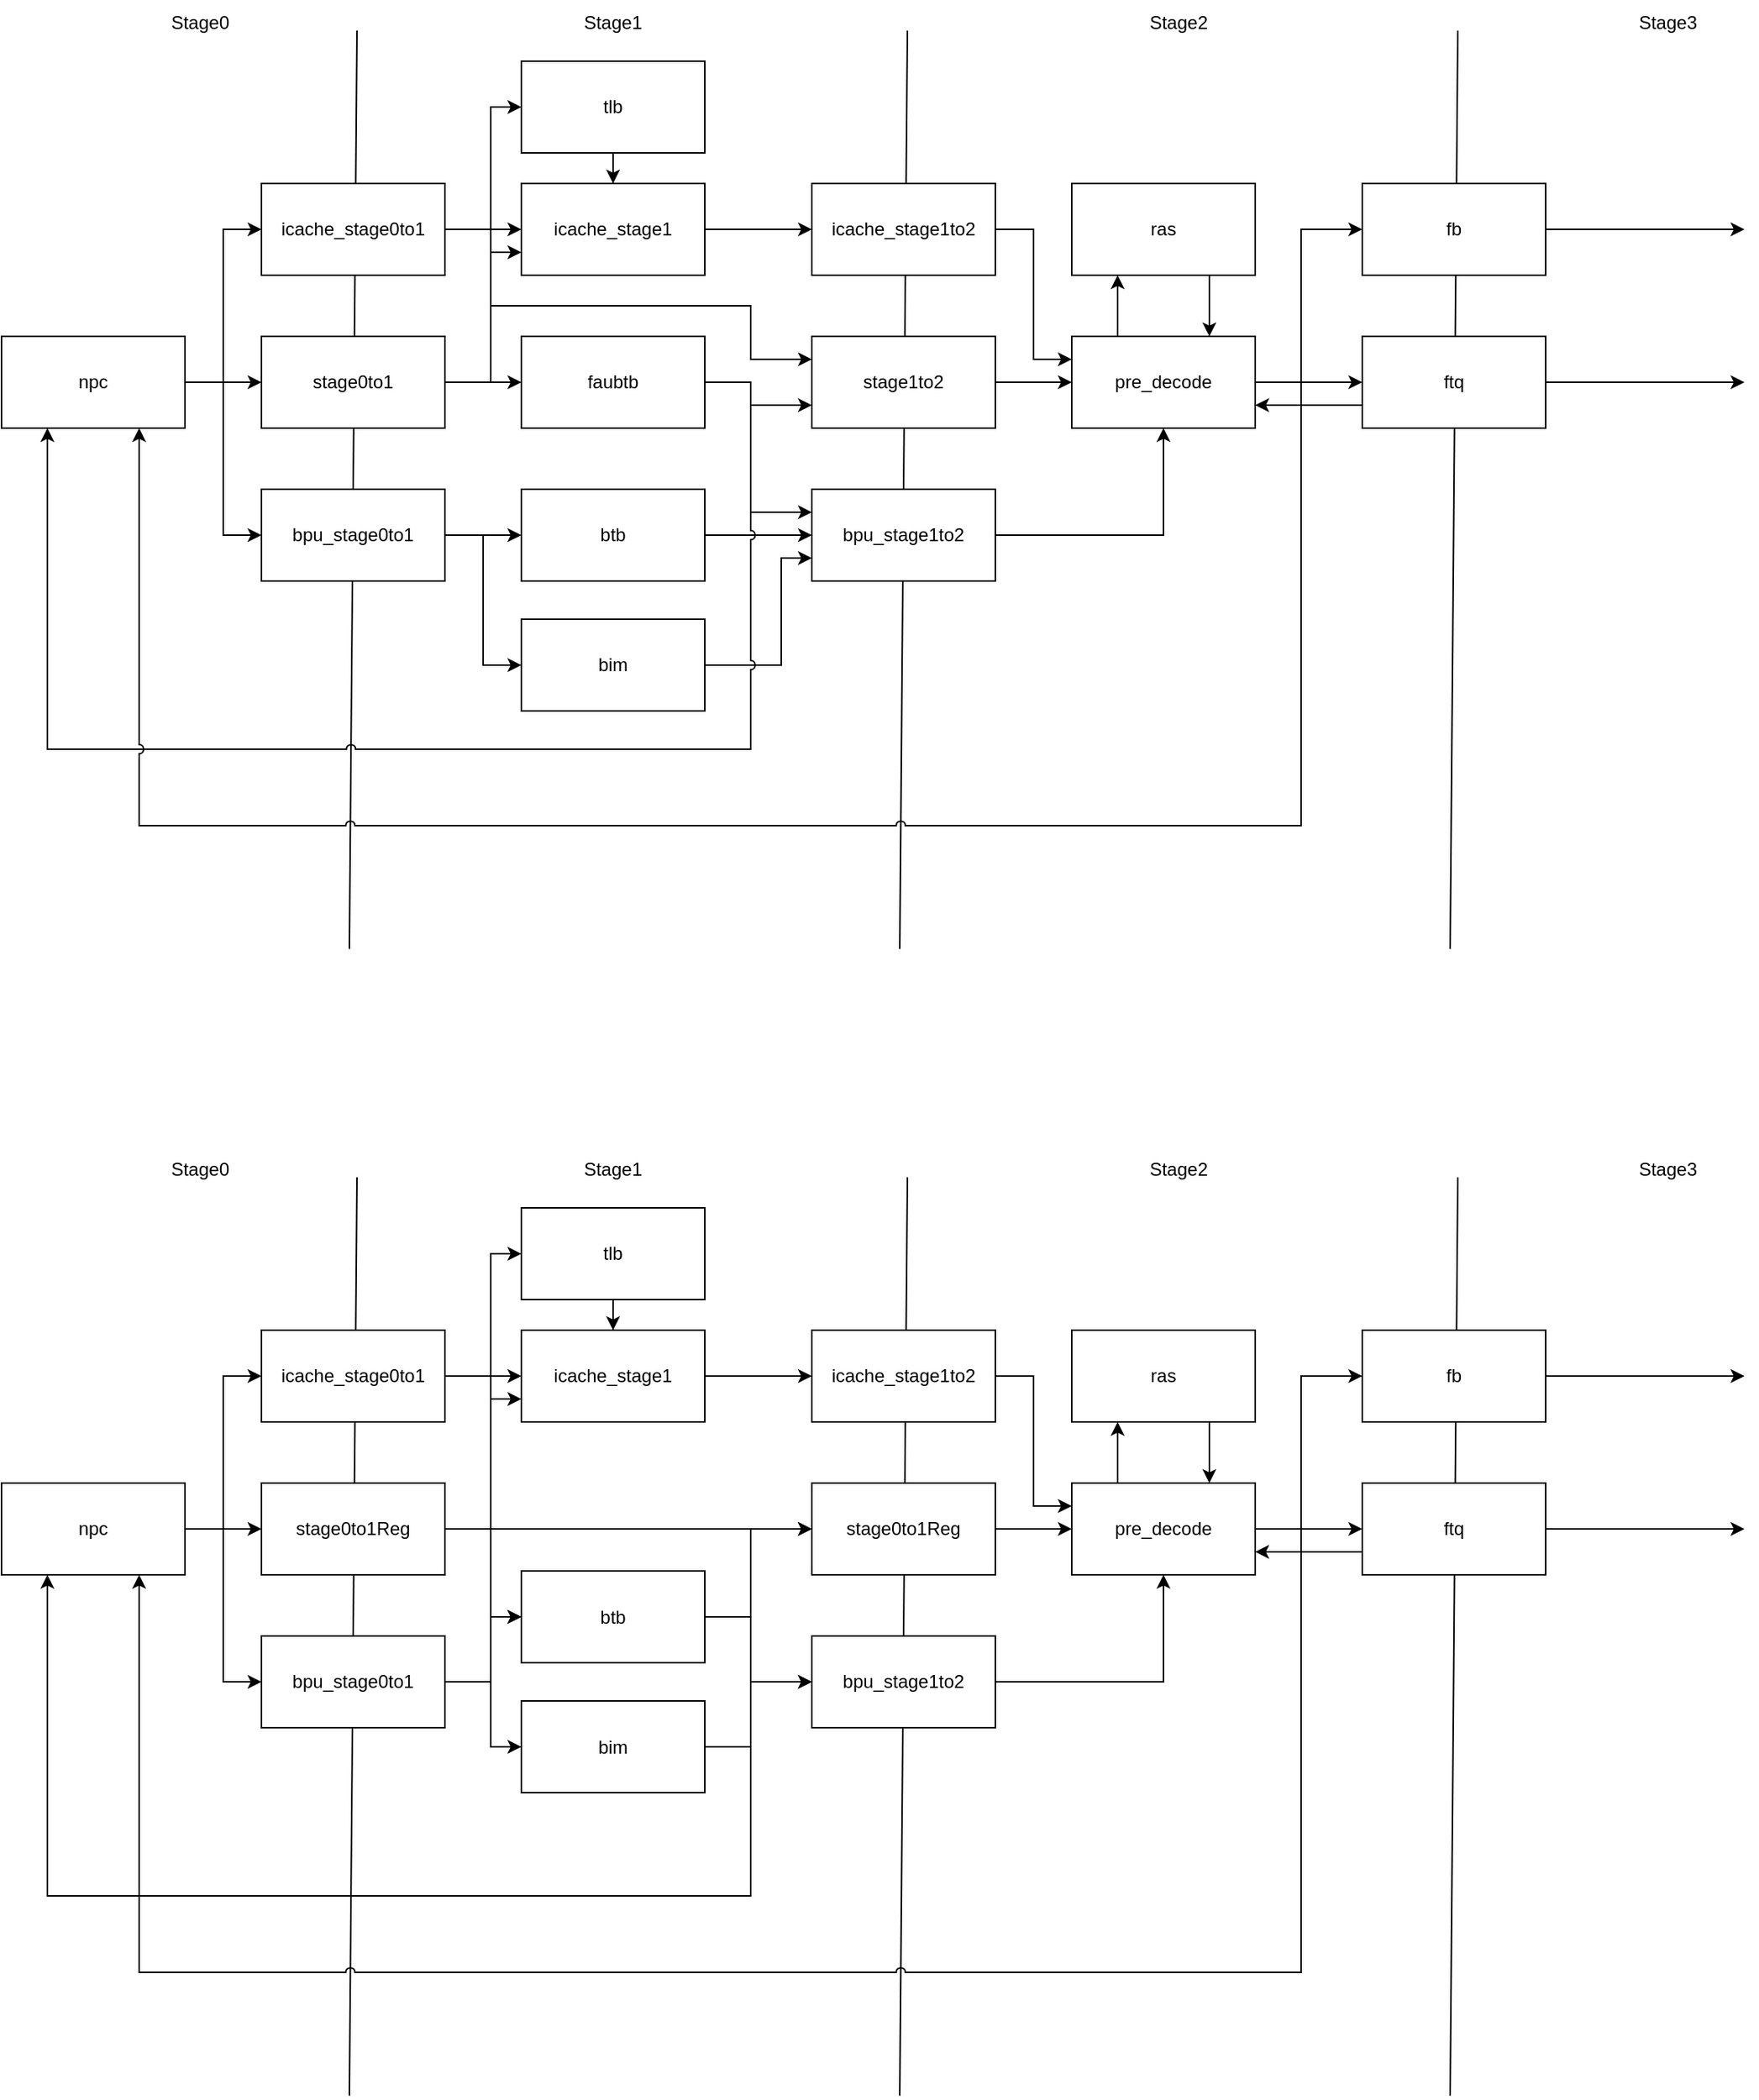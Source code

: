 <mxfile version="27.0.9">
  <diagram name="第 1 页" id="XYDuTyh_IWoRPxczduGU">
    <mxGraphModel dx="1426" dy="848" grid="1" gridSize="10" guides="1" tooltips="1" connect="1" arrows="1" fold="1" page="1" pageScale="1" pageWidth="827" pageHeight="1169" math="0" shadow="0">
      <root>
        <mxCell id="0" />
        <mxCell id="1" parent="0" />
        <mxCell id="4064yST8u8mooSaQxoCG-40" value="" style="endArrow=none;html=1;rounded=0;" parent="1" edge="1">
          <mxGeometry width="50" height="50" relative="1" as="geometry">
            <mxPoint x="807.5" y="800.69" as="sourcePoint" />
            <mxPoint x="812.5" y="200" as="targetPoint" />
          </mxGeometry>
        </mxCell>
        <mxCell id="4064yST8u8mooSaQxoCG-64" value="" style="endArrow=none;html=1;rounded=0;" parent="1" edge="1">
          <mxGeometry width="50" height="50" relative="1" as="geometry">
            <mxPoint x="1167.5" y="800.69" as="sourcePoint" />
            <mxPoint x="1172.5" y="200" as="targetPoint" />
          </mxGeometry>
        </mxCell>
        <mxCell id="4064yST8u8mooSaQxoCG-39" value="" style="endArrow=none;html=1;rounded=0;" parent="1" edge="1">
          <mxGeometry width="50" height="50" relative="1" as="geometry">
            <mxPoint x="447.5" y="800.69" as="sourcePoint" />
            <mxPoint x="452.5" y="200" as="targetPoint" />
          </mxGeometry>
        </mxCell>
        <mxCell id="4064yST8u8mooSaQxoCG-5" style="edgeStyle=orthogonalEdgeStyle;rounded=0;orthogonalLoop=1;jettySize=auto;html=1;entryX=0;entryY=0.5;entryDx=0;entryDy=0;" parent="1" source="4064yST8u8mooSaQxoCG-1" target="4064yST8u8mooSaQxoCG-3" edge="1">
          <mxGeometry relative="1" as="geometry" />
        </mxCell>
        <mxCell id="4064yST8u8mooSaQxoCG-6" style="edgeStyle=orthogonalEdgeStyle;rounded=0;orthogonalLoop=1;jettySize=auto;html=1;entryX=0;entryY=0.5;entryDx=0;entryDy=0;" parent="1" source="4064yST8u8mooSaQxoCG-1" target="4064yST8u8mooSaQxoCG-2" edge="1">
          <mxGeometry relative="1" as="geometry" />
        </mxCell>
        <mxCell id="4064yST8u8mooSaQxoCG-7" style="edgeStyle=orthogonalEdgeStyle;rounded=0;orthogonalLoop=1;jettySize=auto;html=1;entryX=0;entryY=0.5;entryDx=0;entryDy=0;" parent="1" source="4064yST8u8mooSaQxoCG-1" target="4064yST8u8mooSaQxoCG-4" edge="1">
          <mxGeometry relative="1" as="geometry" />
        </mxCell>
        <mxCell id="4064yST8u8mooSaQxoCG-1" value="npc" style="rounded=0;whiteSpace=wrap;html=1;" parent="1" vertex="1">
          <mxGeometry x="220" y="400" width="120" height="60" as="geometry" />
        </mxCell>
        <mxCell id="4064yST8u8mooSaQxoCG-43" style="edgeStyle=orthogonalEdgeStyle;rounded=0;orthogonalLoop=1;jettySize=auto;html=1;entryX=0;entryY=0.5;entryDx=0;entryDy=0;" parent="1" source="4064yST8u8mooSaQxoCG-2" target="4064yST8u8mooSaQxoCG-9" edge="1">
          <mxGeometry relative="1" as="geometry" />
        </mxCell>
        <mxCell id="4064yST8u8mooSaQxoCG-2" value="icache_stage0to1" style="rounded=0;whiteSpace=wrap;html=1;" parent="1" vertex="1">
          <mxGeometry x="390" y="300" width="120" height="60" as="geometry" />
        </mxCell>
        <mxCell id="4064yST8u8mooSaQxoCG-12" style="edgeStyle=orthogonalEdgeStyle;rounded=0;orthogonalLoop=1;jettySize=auto;html=1;entryX=0;entryY=0.5;entryDx=0;entryDy=0;" parent="1" source="4064yST8u8mooSaQxoCG-3" target="4064yST8u8mooSaQxoCG-8" edge="1">
          <mxGeometry relative="1" as="geometry" />
        </mxCell>
        <mxCell id="4064yST8u8mooSaQxoCG-34" style="edgeStyle=orthogonalEdgeStyle;rounded=0;orthogonalLoop=1;jettySize=auto;html=1;entryX=0;entryY=0.25;entryDx=0;entryDy=0;" parent="1" source="4064yST8u8mooSaQxoCG-3" target="4064yST8u8mooSaQxoCG-23" edge="1">
          <mxGeometry relative="1" as="geometry">
            <Array as="points">
              <mxPoint x="540" y="430" />
              <mxPoint x="540" y="380" />
              <mxPoint x="710" y="380" />
              <mxPoint x="710" y="415" />
            </Array>
          </mxGeometry>
        </mxCell>
        <mxCell id="4064yST8u8mooSaQxoCG-42" style="edgeStyle=orthogonalEdgeStyle;rounded=0;orthogonalLoop=1;jettySize=auto;html=1;entryX=0;entryY=0.75;entryDx=0;entryDy=0;" parent="1" source="4064yST8u8mooSaQxoCG-3" target="4064yST8u8mooSaQxoCG-9" edge="1">
          <mxGeometry relative="1" as="geometry">
            <Array as="points">
              <mxPoint x="540" y="430" />
              <mxPoint x="540" y="345" />
            </Array>
          </mxGeometry>
        </mxCell>
        <mxCell id="4064yST8u8mooSaQxoCG-74" style="edgeStyle=orthogonalEdgeStyle;rounded=0;orthogonalLoop=1;jettySize=auto;html=1;entryX=0;entryY=0.5;entryDx=0;entryDy=0;" parent="1" source="4064yST8u8mooSaQxoCG-3" target="4064yST8u8mooSaQxoCG-72" edge="1">
          <mxGeometry relative="1" as="geometry">
            <Array as="points">
              <mxPoint x="540" y="430" />
              <mxPoint x="540" y="250" />
            </Array>
          </mxGeometry>
        </mxCell>
        <mxCell id="4064yST8u8mooSaQxoCG-3" value="stage0to1" style="rounded=0;whiteSpace=wrap;html=1;" parent="1" vertex="1">
          <mxGeometry x="390" y="400" width="120" height="60" as="geometry" />
        </mxCell>
        <mxCell id="4064yST8u8mooSaQxoCG-15" style="edgeStyle=orthogonalEdgeStyle;rounded=0;orthogonalLoop=1;jettySize=auto;html=1;entryX=0;entryY=0.5;entryDx=0;entryDy=0;" parent="1" source="4064yST8u8mooSaQxoCG-4" target="4064yST8u8mooSaQxoCG-10" edge="1">
          <mxGeometry relative="1" as="geometry" />
        </mxCell>
        <mxCell id="4064yST8u8mooSaQxoCG-16" style="edgeStyle=orthogonalEdgeStyle;rounded=0;orthogonalLoop=1;jettySize=auto;html=1;entryX=0;entryY=0.5;entryDx=0;entryDy=0;" parent="1" source="4064yST8u8mooSaQxoCG-4" target="4064yST8u8mooSaQxoCG-11" edge="1">
          <mxGeometry relative="1" as="geometry" />
        </mxCell>
        <mxCell id="4064yST8u8mooSaQxoCG-4" value="bpu_stage0to1" style="rounded=0;whiteSpace=wrap;html=1;" parent="1" vertex="1">
          <mxGeometry x="390" y="500" width="120" height="60" as="geometry" />
        </mxCell>
        <mxCell id="4064yST8u8mooSaQxoCG-30" style="edgeStyle=orthogonalEdgeStyle;rounded=0;orthogonalLoop=1;jettySize=auto;html=1;exitX=1;exitY=0.5;exitDx=0;exitDy=0;entryX=0;entryY=0.25;entryDx=0;entryDy=0;" parent="1" source="4064yST8u8mooSaQxoCG-8" target="4064yST8u8mooSaQxoCG-17" edge="1">
          <mxGeometry relative="1" as="geometry">
            <Array as="points">
              <mxPoint x="710" y="430" />
              <mxPoint x="710" y="515" />
            </Array>
          </mxGeometry>
        </mxCell>
        <mxCell id="4064yST8u8mooSaQxoCG-33" style="edgeStyle=orthogonalEdgeStyle;rounded=0;orthogonalLoop=1;jettySize=auto;html=1;entryX=0;entryY=0.75;entryDx=0;entryDy=0;" parent="1" source="4064yST8u8mooSaQxoCG-8" target="4064yST8u8mooSaQxoCG-23" edge="1">
          <mxGeometry relative="1" as="geometry">
            <Array as="points">
              <mxPoint x="710" y="430" />
              <mxPoint x="710" y="445" />
            </Array>
          </mxGeometry>
        </mxCell>
        <mxCell id="4064yST8u8mooSaQxoCG-8" value="faubtb" style="rounded=0;whiteSpace=wrap;html=1;" parent="1" vertex="1">
          <mxGeometry x="560" y="400" width="120" height="60" as="geometry" />
        </mxCell>
        <mxCell id="4064yST8u8mooSaQxoCG-19" style="edgeStyle=orthogonalEdgeStyle;rounded=0;orthogonalLoop=1;jettySize=auto;html=1;entryX=0;entryY=0.5;entryDx=0;entryDy=0;" parent="1" source="4064yST8u8mooSaQxoCG-9" target="4064yST8u8mooSaQxoCG-18" edge="1">
          <mxGeometry relative="1" as="geometry" />
        </mxCell>
        <mxCell id="4064yST8u8mooSaQxoCG-9" value="icache_stage1" style="rounded=0;whiteSpace=wrap;html=1;" parent="1" vertex="1">
          <mxGeometry x="560" y="300" width="120" height="60" as="geometry" />
        </mxCell>
        <mxCell id="4064yST8u8mooSaQxoCG-31" style="edgeStyle=orthogonalEdgeStyle;rounded=0;orthogonalLoop=1;jettySize=auto;html=1;entryX=0;entryY=0.5;entryDx=0;entryDy=0;" parent="1" source="4064yST8u8mooSaQxoCG-10" target="4064yST8u8mooSaQxoCG-17" edge="1">
          <mxGeometry relative="1" as="geometry" />
        </mxCell>
        <mxCell id="4064yST8u8mooSaQxoCG-10" value="btb" style="rounded=0;whiteSpace=wrap;html=1;" parent="1" vertex="1">
          <mxGeometry x="560" y="500" width="120" height="60" as="geometry" />
        </mxCell>
        <mxCell id="4064yST8u8mooSaQxoCG-29" style="edgeStyle=orthogonalEdgeStyle;rounded=0;orthogonalLoop=1;jettySize=auto;html=1;entryX=0;entryY=0.75;entryDx=0;entryDy=0;" parent="1" source="4064yST8u8mooSaQxoCG-11" target="4064yST8u8mooSaQxoCG-17" edge="1">
          <mxGeometry relative="1" as="geometry">
            <Array as="points">
              <mxPoint x="730" y="615" />
              <mxPoint x="730" y="545" />
            </Array>
          </mxGeometry>
        </mxCell>
        <mxCell id="4064yST8u8mooSaQxoCG-11" value="bim" style="rounded=0;whiteSpace=wrap;html=1;" parent="1" vertex="1">
          <mxGeometry x="560" y="585" width="120" height="60" as="geometry" />
        </mxCell>
        <mxCell id="4064yST8u8mooSaQxoCG-50" style="edgeStyle=orthogonalEdgeStyle;rounded=0;orthogonalLoop=1;jettySize=auto;html=1;entryX=0.5;entryY=1;entryDx=0;entryDy=0;" parent="1" source="4064yST8u8mooSaQxoCG-17" target="4064yST8u8mooSaQxoCG-45" edge="1">
          <mxGeometry relative="1" as="geometry" />
        </mxCell>
        <mxCell id="4064yST8u8mooSaQxoCG-17" value="bpu_stage1to2" style="rounded=0;whiteSpace=wrap;html=1;" parent="1" vertex="1">
          <mxGeometry x="750" y="500" width="120" height="60" as="geometry" />
        </mxCell>
        <mxCell id="4064yST8u8mooSaQxoCG-49" style="edgeStyle=orthogonalEdgeStyle;rounded=0;orthogonalLoop=1;jettySize=auto;html=1;entryX=0;entryY=0.25;entryDx=0;entryDy=0;" parent="1" source="4064yST8u8mooSaQxoCG-18" target="4064yST8u8mooSaQxoCG-45" edge="1">
          <mxGeometry relative="1" as="geometry" />
        </mxCell>
        <mxCell id="4064yST8u8mooSaQxoCG-18" value="icache_stage1to2" style="rounded=0;whiteSpace=wrap;html=1;" parent="1" vertex="1">
          <mxGeometry x="750" y="300" width="120" height="60" as="geometry" />
        </mxCell>
        <mxCell id="4064yST8u8mooSaQxoCG-48" style="edgeStyle=orthogonalEdgeStyle;rounded=0;orthogonalLoop=1;jettySize=auto;html=1;entryX=0;entryY=0.5;entryDx=0;entryDy=0;" parent="1" source="4064yST8u8mooSaQxoCG-23" target="4064yST8u8mooSaQxoCG-45" edge="1">
          <mxGeometry relative="1" as="geometry" />
        </mxCell>
        <mxCell id="4064yST8u8mooSaQxoCG-23" value="stage1to2" style="rounded=0;whiteSpace=wrap;html=1;" parent="1" vertex="1">
          <mxGeometry x="750" y="400" width="120" height="60" as="geometry" />
        </mxCell>
        <mxCell id="4064yST8u8mooSaQxoCG-32" style="edgeStyle=orthogonalEdgeStyle;rounded=0;orthogonalLoop=1;jettySize=auto;html=1;exitX=1;exitY=0.5;exitDx=0;exitDy=0;entryX=0.25;entryY=1;entryDx=0;entryDy=0;endArrow=classic;endFill=1;jumpStyle=arc;" parent="1" source="4064yST8u8mooSaQxoCG-8" target="4064yST8u8mooSaQxoCG-1" edge="1">
          <mxGeometry relative="1" as="geometry">
            <Array as="points">
              <mxPoint x="710" y="430" />
              <mxPoint x="710" y="670" />
              <mxPoint x="250" y="670" />
            </Array>
          </mxGeometry>
        </mxCell>
        <mxCell id="4064yST8u8mooSaQxoCG-35" value="Stage0" style="text;html=1;align=center;verticalAlign=middle;whiteSpace=wrap;rounded=0;" parent="1" vertex="1">
          <mxGeometry x="320" y="180" width="60" height="30" as="geometry" />
        </mxCell>
        <mxCell id="4064yST8u8mooSaQxoCG-36" value="Stage1" style="text;html=1;align=center;verticalAlign=middle;whiteSpace=wrap;rounded=0;" parent="1" vertex="1">
          <mxGeometry x="590" y="180" width="60" height="30" as="geometry" />
        </mxCell>
        <mxCell id="4064yST8u8mooSaQxoCG-37" value="Stage2" style="text;html=1;align=center;verticalAlign=middle;whiteSpace=wrap;rounded=0;" parent="1" vertex="1">
          <mxGeometry x="960" y="180" width="60" height="30" as="geometry" />
        </mxCell>
        <mxCell id="4064yST8u8mooSaQxoCG-53" style="edgeStyle=orthogonalEdgeStyle;rounded=0;orthogonalLoop=1;jettySize=auto;html=1;exitX=0.75;exitY=1;exitDx=0;exitDy=0;entryX=0.75;entryY=0;entryDx=0;entryDy=0;" parent="1" source="4064yST8u8mooSaQxoCG-44" target="4064yST8u8mooSaQxoCG-45" edge="1">
          <mxGeometry relative="1" as="geometry" />
        </mxCell>
        <mxCell id="4064yST8u8mooSaQxoCG-44" value="ras" style="rounded=0;whiteSpace=wrap;html=1;" parent="1" vertex="1">
          <mxGeometry x="920" y="300" width="120" height="60" as="geometry" />
        </mxCell>
        <mxCell id="4064yST8u8mooSaQxoCG-52" style="edgeStyle=orthogonalEdgeStyle;rounded=0;orthogonalLoop=1;jettySize=auto;html=1;exitX=0.25;exitY=0;exitDx=0;exitDy=0;entryX=0.25;entryY=1;entryDx=0;entryDy=0;" parent="1" source="4064yST8u8mooSaQxoCG-45" target="4064yST8u8mooSaQxoCG-44" edge="1">
          <mxGeometry relative="1" as="geometry" />
        </mxCell>
        <mxCell id="4064yST8u8mooSaQxoCG-62" style="edgeStyle=orthogonalEdgeStyle;rounded=0;orthogonalLoop=1;jettySize=auto;html=1;entryX=0;entryY=0.5;entryDx=0;entryDy=0;" parent="1" source="4064yST8u8mooSaQxoCG-45" target="4064yST8u8mooSaQxoCG-60" edge="1">
          <mxGeometry relative="1" as="geometry">
            <Array as="points">
              <mxPoint x="1070" y="430" />
              <mxPoint x="1070" y="330" />
            </Array>
          </mxGeometry>
        </mxCell>
        <mxCell id="4064yST8u8mooSaQxoCG-69" style="edgeStyle=orthogonalEdgeStyle;rounded=0;orthogonalLoop=1;jettySize=auto;html=1;entryX=0.75;entryY=1;entryDx=0;entryDy=0;jumpStyle=arc;" parent="1" source="4064yST8u8mooSaQxoCG-45" target="4064yST8u8mooSaQxoCG-1" edge="1">
          <mxGeometry relative="1" as="geometry">
            <Array as="points">
              <mxPoint x="1070" y="430" />
              <mxPoint x="1070" y="720" />
              <mxPoint x="310" y="720" />
            </Array>
          </mxGeometry>
        </mxCell>
        <mxCell id="4064yST8u8mooSaQxoCG-71" style="edgeStyle=orthogonalEdgeStyle;rounded=0;orthogonalLoop=1;jettySize=auto;html=1;entryX=0;entryY=0.5;entryDx=0;entryDy=0;" parent="1" source="4064yST8u8mooSaQxoCG-45" target="4064yST8u8mooSaQxoCG-59" edge="1">
          <mxGeometry relative="1" as="geometry" />
        </mxCell>
        <mxCell id="4064yST8u8mooSaQxoCG-45" value="pre_decode" style="rounded=0;whiteSpace=wrap;html=1;" parent="1" vertex="1">
          <mxGeometry x="920" y="400" width="120" height="60" as="geometry" />
        </mxCell>
        <mxCell id="4064yST8u8mooSaQxoCG-67" style="edgeStyle=orthogonalEdgeStyle;rounded=0;orthogonalLoop=1;jettySize=auto;html=1;" parent="1" source="4064yST8u8mooSaQxoCG-59" edge="1">
          <mxGeometry relative="1" as="geometry">
            <mxPoint x="1360" y="430" as="targetPoint" />
          </mxGeometry>
        </mxCell>
        <mxCell id="4064yST8u8mooSaQxoCG-70" style="edgeStyle=orthogonalEdgeStyle;rounded=0;orthogonalLoop=1;jettySize=auto;html=1;exitX=0;exitY=0.75;exitDx=0;exitDy=0;entryX=1;entryY=0.75;entryDx=0;entryDy=0;" parent="1" source="4064yST8u8mooSaQxoCG-59" target="4064yST8u8mooSaQxoCG-45" edge="1">
          <mxGeometry relative="1" as="geometry" />
        </mxCell>
        <mxCell id="4064yST8u8mooSaQxoCG-59" value="ftq" style="rounded=0;whiteSpace=wrap;html=1;" parent="1" vertex="1">
          <mxGeometry x="1110" y="400" width="120" height="60" as="geometry" />
        </mxCell>
        <mxCell id="4064yST8u8mooSaQxoCG-66" style="edgeStyle=orthogonalEdgeStyle;rounded=0;orthogonalLoop=1;jettySize=auto;html=1;" parent="1" source="4064yST8u8mooSaQxoCG-60" edge="1">
          <mxGeometry relative="1" as="geometry">
            <mxPoint x="1360" y="330" as="targetPoint" />
          </mxGeometry>
        </mxCell>
        <mxCell id="4064yST8u8mooSaQxoCG-60" value="fb" style="rounded=0;whiteSpace=wrap;html=1;" parent="1" vertex="1">
          <mxGeometry x="1110" y="300" width="120" height="60" as="geometry" />
        </mxCell>
        <mxCell id="4064yST8u8mooSaQxoCG-65" value="Stage3" style="text;html=1;align=center;verticalAlign=middle;whiteSpace=wrap;rounded=0;" parent="1" vertex="1">
          <mxGeometry x="1280" y="180" width="60" height="30" as="geometry" />
        </mxCell>
        <mxCell id="4064yST8u8mooSaQxoCG-75" style="edgeStyle=orthogonalEdgeStyle;rounded=0;orthogonalLoop=1;jettySize=auto;html=1;" parent="1" source="4064yST8u8mooSaQxoCG-72" target="4064yST8u8mooSaQxoCG-9" edge="1">
          <mxGeometry relative="1" as="geometry" />
        </mxCell>
        <mxCell id="4064yST8u8mooSaQxoCG-72" value="tlb" style="rounded=0;whiteSpace=wrap;html=1;" parent="1" vertex="1">
          <mxGeometry x="560" y="220" width="120" height="60" as="geometry" />
        </mxCell>
        <mxCell id="VdjzRKBrZQPASlXQ7igP-42" value="" style="endArrow=none;html=1;rounded=0;" parent="1" edge="1">
          <mxGeometry width="50" height="50" relative="1" as="geometry">
            <mxPoint x="807.5" y="1550.69" as="sourcePoint" />
            <mxPoint x="812.5" y="950" as="targetPoint" />
          </mxGeometry>
        </mxCell>
        <mxCell id="VdjzRKBrZQPASlXQ7igP-43" value="" style="endArrow=none;html=1;rounded=0;" parent="1" edge="1">
          <mxGeometry width="50" height="50" relative="1" as="geometry">
            <mxPoint x="1167.5" y="1550.69" as="sourcePoint" />
            <mxPoint x="1172.5" y="950" as="targetPoint" />
          </mxGeometry>
        </mxCell>
        <mxCell id="VdjzRKBrZQPASlXQ7igP-44" value="" style="endArrow=none;html=1;rounded=0;" parent="1" edge="1">
          <mxGeometry width="50" height="50" relative="1" as="geometry">
            <mxPoint x="447.5" y="1550.69" as="sourcePoint" />
            <mxPoint x="452.5" y="950" as="targetPoint" />
          </mxGeometry>
        </mxCell>
        <mxCell id="VdjzRKBrZQPASlXQ7igP-45" style="edgeStyle=orthogonalEdgeStyle;rounded=0;orthogonalLoop=1;jettySize=auto;html=1;entryX=0;entryY=0.5;entryDx=0;entryDy=0;" parent="1" source="VdjzRKBrZQPASlXQ7igP-48" target="VdjzRKBrZQPASlXQ7igP-55" edge="1">
          <mxGeometry relative="1" as="geometry" />
        </mxCell>
        <mxCell id="VdjzRKBrZQPASlXQ7igP-46" style="edgeStyle=orthogonalEdgeStyle;rounded=0;orthogonalLoop=1;jettySize=auto;html=1;entryX=0;entryY=0.5;entryDx=0;entryDy=0;" parent="1" source="VdjzRKBrZQPASlXQ7igP-48" target="VdjzRKBrZQPASlXQ7igP-50" edge="1">
          <mxGeometry relative="1" as="geometry" />
        </mxCell>
        <mxCell id="VdjzRKBrZQPASlXQ7igP-47" style="edgeStyle=orthogonalEdgeStyle;rounded=0;orthogonalLoop=1;jettySize=auto;html=1;entryX=0;entryY=0.5;entryDx=0;entryDy=0;" parent="1" source="VdjzRKBrZQPASlXQ7igP-48" target="VdjzRKBrZQPASlXQ7igP-58" edge="1">
          <mxGeometry relative="1" as="geometry" />
        </mxCell>
        <mxCell id="VdjzRKBrZQPASlXQ7igP-48" value="npc" style="rounded=0;whiteSpace=wrap;html=1;" parent="1" vertex="1">
          <mxGeometry x="220" y="1150" width="120" height="60" as="geometry" />
        </mxCell>
        <mxCell id="VdjzRKBrZQPASlXQ7igP-49" style="edgeStyle=orthogonalEdgeStyle;rounded=0;orthogonalLoop=1;jettySize=auto;html=1;entryX=0;entryY=0.5;entryDx=0;entryDy=0;" parent="1" source="VdjzRKBrZQPASlXQ7igP-50" target="VdjzRKBrZQPASlXQ7igP-63" edge="1">
          <mxGeometry relative="1" as="geometry" />
        </mxCell>
        <mxCell id="VdjzRKBrZQPASlXQ7igP-50" value="icache_stage0to1" style="rounded=0;whiteSpace=wrap;html=1;" parent="1" vertex="1">
          <mxGeometry x="390" y="1050" width="120" height="60" as="geometry" />
        </mxCell>
        <mxCell id="VdjzRKBrZQPASlXQ7igP-53" style="edgeStyle=orthogonalEdgeStyle;rounded=0;orthogonalLoop=1;jettySize=auto;html=1;entryX=0;entryY=0.75;entryDx=0;entryDy=0;" parent="1" source="VdjzRKBrZQPASlXQ7igP-55" target="VdjzRKBrZQPASlXQ7igP-63" edge="1">
          <mxGeometry relative="1" as="geometry">
            <Array as="points">
              <mxPoint x="540" y="1180" />
              <mxPoint x="540" y="1095" />
            </Array>
          </mxGeometry>
        </mxCell>
        <mxCell id="VdjzRKBrZQPASlXQ7igP-54" style="edgeStyle=orthogonalEdgeStyle;rounded=0;orthogonalLoop=1;jettySize=auto;html=1;entryX=0;entryY=0.5;entryDx=0;entryDy=0;" parent="1" source="VdjzRKBrZQPASlXQ7igP-55" target="VdjzRKBrZQPASlXQ7igP-92" edge="1">
          <mxGeometry relative="1" as="geometry">
            <Array as="points">
              <mxPoint x="540" y="1180" />
              <mxPoint x="540" y="1000" />
            </Array>
          </mxGeometry>
        </mxCell>
        <mxCell id="VdjzRKBrZQPASlXQ7igP-93" style="edgeStyle=orthogonalEdgeStyle;rounded=0;orthogonalLoop=1;jettySize=auto;html=1;entryX=0;entryY=0.5;entryDx=0;entryDy=0;" parent="1" source="VdjzRKBrZQPASlXQ7igP-55" target="VdjzRKBrZQPASlXQ7igP-73" edge="1">
          <mxGeometry relative="1" as="geometry" />
        </mxCell>
        <mxCell id="fh-oJWUnpXk4HE-9gFqE-3" style="edgeStyle=orthogonalEdgeStyle;rounded=0;orthogonalLoop=1;jettySize=auto;html=1;entryX=0;entryY=0.5;entryDx=0;entryDy=0;" edge="1" parent="1" source="VdjzRKBrZQPASlXQ7igP-55" target="fh-oJWUnpXk4HE-9gFqE-1">
          <mxGeometry relative="1" as="geometry">
            <Array as="points">
              <mxPoint x="540" y="1180" />
              <mxPoint x="540" y="1238" />
            </Array>
          </mxGeometry>
        </mxCell>
        <mxCell id="VdjzRKBrZQPASlXQ7igP-55" value="stage0to1Reg" style="rounded=0;whiteSpace=wrap;html=1;" parent="1" vertex="1">
          <mxGeometry x="390" y="1150" width="120" height="60" as="geometry" />
        </mxCell>
        <mxCell id="fh-oJWUnpXk4HE-9gFqE-4" style="edgeStyle=orthogonalEdgeStyle;rounded=0;orthogonalLoop=1;jettySize=auto;html=1;entryX=0;entryY=0.5;entryDx=0;entryDy=0;" edge="1" parent="1" source="VdjzRKBrZQPASlXQ7igP-58" target="fh-oJWUnpXk4HE-9gFqE-1">
          <mxGeometry relative="1" as="geometry">
            <Array as="points">
              <mxPoint x="540" y="1280" />
              <mxPoint x="540" y="1238" />
            </Array>
          </mxGeometry>
        </mxCell>
        <mxCell id="fh-oJWUnpXk4HE-9gFqE-5" style="edgeStyle=orthogonalEdgeStyle;rounded=0;orthogonalLoop=1;jettySize=auto;html=1;entryX=0;entryY=0.5;entryDx=0;entryDy=0;" edge="1" parent="1" source="VdjzRKBrZQPASlXQ7igP-58" target="fh-oJWUnpXk4HE-9gFqE-2">
          <mxGeometry relative="1" as="geometry">
            <Array as="points">
              <mxPoint x="540" y="1280" />
              <mxPoint x="540" y="1323" />
            </Array>
          </mxGeometry>
        </mxCell>
        <mxCell id="VdjzRKBrZQPASlXQ7igP-58" value="bpu_stage0to1" style="rounded=0;whiteSpace=wrap;html=1;" parent="1" vertex="1">
          <mxGeometry x="390" y="1250" width="120" height="60" as="geometry" />
        </mxCell>
        <mxCell id="VdjzRKBrZQPASlXQ7igP-62" style="edgeStyle=orthogonalEdgeStyle;rounded=0;orthogonalLoop=1;jettySize=auto;html=1;entryX=0;entryY=0.5;entryDx=0;entryDy=0;" parent="1" source="VdjzRKBrZQPASlXQ7igP-63" target="VdjzRKBrZQPASlXQ7igP-71" edge="1">
          <mxGeometry relative="1" as="geometry" />
        </mxCell>
        <mxCell id="VdjzRKBrZQPASlXQ7igP-63" value="icache_stage1" style="rounded=0;whiteSpace=wrap;html=1;" parent="1" vertex="1">
          <mxGeometry x="560" y="1050" width="120" height="60" as="geometry" />
        </mxCell>
        <mxCell id="VdjzRKBrZQPASlXQ7igP-68" style="edgeStyle=orthogonalEdgeStyle;rounded=0;orthogonalLoop=1;jettySize=auto;html=1;entryX=0.5;entryY=1;entryDx=0;entryDy=0;" parent="1" source="VdjzRKBrZQPASlXQ7igP-69" target="VdjzRKBrZQPASlXQ7igP-84" edge="1">
          <mxGeometry relative="1" as="geometry" />
        </mxCell>
        <mxCell id="VdjzRKBrZQPASlXQ7igP-69" value="bpu_stage1to2" style="rounded=0;whiteSpace=wrap;html=1;" parent="1" vertex="1">
          <mxGeometry x="750" y="1250" width="120" height="60" as="geometry" />
        </mxCell>
        <mxCell id="VdjzRKBrZQPASlXQ7igP-70" style="edgeStyle=orthogonalEdgeStyle;rounded=0;orthogonalLoop=1;jettySize=auto;html=1;entryX=0;entryY=0.25;entryDx=0;entryDy=0;" parent="1" source="VdjzRKBrZQPASlXQ7igP-71" target="VdjzRKBrZQPASlXQ7igP-84" edge="1">
          <mxGeometry relative="1" as="geometry" />
        </mxCell>
        <mxCell id="VdjzRKBrZQPASlXQ7igP-71" value="icache_stage1to2" style="rounded=0;whiteSpace=wrap;html=1;" parent="1" vertex="1">
          <mxGeometry x="750" y="1050" width="120" height="60" as="geometry" />
        </mxCell>
        <mxCell id="VdjzRKBrZQPASlXQ7igP-72" style="edgeStyle=orthogonalEdgeStyle;rounded=0;orthogonalLoop=1;jettySize=auto;html=1;entryX=0;entryY=0.5;entryDx=0;entryDy=0;" parent="1" source="VdjzRKBrZQPASlXQ7igP-73" target="VdjzRKBrZQPASlXQ7igP-84" edge="1">
          <mxGeometry relative="1" as="geometry" />
        </mxCell>
        <mxCell id="VdjzRKBrZQPASlXQ7igP-73" value="stage0to1Reg" style="rounded=0;whiteSpace=wrap;html=1;" parent="1" vertex="1">
          <mxGeometry x="750" y="1150" width="120" height="60" as="geometry" />
        </mxCell>
        <mxCell id="VdjzRKBrZQPASlXQ7igP-75" value="Stage0" style="text;html=1;align=center;verticalAlign=middle;whiteSpace=wrap;rounded=0;" parent="1" vertex="1">
          <mxGeometry x="320" y="930" width="60" height="30" as="geometry" />
        </mxCell>
        <mxCell id="VdjzRKBrZQPASlXQ7igP-76" value="Stage1" style="text;html=1;align=center;verticalAlign=middle;whiteSpace=wrap;rounded=0;" parent="1" vertex="1">
          <mxGeometry x="590" y="930" width="60" height="30" as="geometry" />
        </mxCell>
        <mxCell id="VdjzRKBrZQPASlXQ7igP-77" value="Stage2" style="text;html=1;align=center;verticalAlign=middle;whiteSpace=wrap;rounded=0;" parent="1" vertex="1">
          <mxGeometry x="960" y="930" width="60" height="30" as="geometry" />
        </mxCell>
        <mxCell id="VdjzRKBrZQPASlXQ7igP-78" style="edgeStyle=orthogonalEdgeStyle;rounded=0;orthogonalLoop=1;jettySize=auto;html=1;exitX=0.75;exitY=1;exitDx=0;exitDy=0;entryX=0.75;entryY=0;entryDx=0;entryDy=0;" parent="1" source="VdjzRKBrZQPASlXQ7igP-79" target="VdjzRKBrZQPASlXQ7igP-84" edge="1">
          <mxGeometry relative="1" as="geometry" />
        </mxCell>
        <mxCell id="VdjzRKBrZQPASlXQ7igP-79" value="ras" style="rounded=0;whiteSpace=wrap;html=1;" parent="1" vertex="1">
          <mxGeometry x="920" y="1050" width="120" height="60" as="geometry" />
        </mxCell>
        <mxCell id="VdjzRKBrZQPASlXQ7igP-80" style="edgeStyle=orthogonalEdgeStyle;rounded=0;orthogonalLoop=1;jettySize=auto;html=1;exitX=0.25;exitY=0;exitDx=0;exitDy=0;entryX=0.25;entryY=1;entryDx=0;entryDy=0;" parent="1" source="VdjzRKBrZQPASlXQ7igP-84" target="VdjzRKBrZQPASlXQ7igP-79" edge="1">
          <mxGeometry relative="1" as="geometry" />
        </mxCell>
        <mxCell id="VdjzRKBrZQPASlXQ7igP-81" style="edgeStyle=orthogonalEdgeStyle;rounded=0;orthogonalLoop=1;jettySize=auto;html=1;entryX=0;entryY=0.5;entryDx=0;entryDy=0;" parent="1" source="VdjzRKBrZQPASlXQ7igP-84" target="VdjzRKBrZQPASlXQ7igP-89" edge="1">
          <mxGeometry relative="1" as="geometry">
            <Array as="points">
              <mxPoint x="1070" y="1180" />
              <mxPoint x="1070" y="1080" />
            </Array>
          </mxGeometry>
        </mxCell>
        <mxCell id="VdjzRKBrZQPASlXQ7igP-82" style="edgeStyle=orthogonalEdgeStyle;rounded=0;orthogonalLoop=1;jettySize=auto;html=1;entryX=0.75;entryY=1;entryDx=0;entryDy=0;jumpStyle=arc;" parent="1" source="VdjzRKBrZQPASlXQ7igP-84" target="VdjzRKBrZQPASlXQ7igP-48" edge="1">
          <mxGeometry relative="1" as="geometry">
            <Array as="points">
              <mxPoint x="1070" y="1180" />
              <mxPoint x="1070" y="1470" />
              <mxPoint x="310" y="1470" />
            </Array>
          </mxGeometry>
        </mxCell>
        <mxCell id="VdjzRKBrZQPASlXQ7igP-83" style="edgeStyle=orthogonalEdgeStyle;rounded=0;orthogonalLoop=1;jettySize=auto;html=1;entryX=0;entryY=0.5;entryDx=0;entryDy=0;" parent="1" source="VdjzRKBrZQPASlXQ7igP-84" target="VdjzRKBrZQPASlXQ7igP-87" edge="1">
          <mxGeometry relative="1" as="geometry" />
        </mxCell>
        <mxCell id="VdjzRKBrZQPASlXQ7igP-84" value="pre_decode" style="rounded=0;whiteSpace=wrap;html=1;" parent="1" vertex="1">
          <mxGeometry x="920" y="1150" width="120" height="60" as="geometry" />
        </mxCell>
        <mxCell id="VdjzRKBrZQPASlXQ7igP-85" style="edgeStyle=orthogonalEdgeStyle;rounded=0;orthogonalLoop=1;jettySize=auto;html=1;" parent="1" source="VdjzRKBrZQPASlXQ7igP-87" edge="1">
          <mxGeometry relative="1" as="geometry">
            <mxPoint x="1360" y="1180" as="targetPoint" />
          </mxGeometry>
        </mxCell>
        <mxCell id="VdjzRKBrZQPASlXQ7igP-86" style="edgeStyle=orthogonalEdgeStyle;rounded=0;orthogonalLoop=1;jettySize=auto;html=1;exitX=0;exitY=0.75;exitDx=0;exitDy=0;entryX=1;entryY=0.75;entryDx=0;entryDy=0;" parent="1" source="VdjzRKBrZQPASlXQ7igP-87" target="VdjzRKBrZQPASlXQ7igP-84" edge="1">
          <mxGeometry relative="1" as="geometry" />
        </mxCell>
        <mxCell id="VdjzRKBrZQPASlXQ7igP-87" value="ftq" style="rounded=0;whiteSpace=wrap;html=1;" parent="1" vertex="1">
          <mxGeometry x="1110" y="1150" width="120" height="60" as="geometry" />
        </mxCell>
        <mxCell id="VdjzRKBrZQPASlXQ7igP-88" style="edgeStyle=orthogonalEdgeStyle;rounded=0;orthogonalLoop=1;jettySize=auto;html=1;" parent="1" source="VdjzRKBrZQPASlXQ7igP-89" edge="1">
          <mxGeometry relative="1" as="geometry">
            <mxPoint x="1360" y="1080" as="targetPoint" />
          </mxGeometry>
        </mxCell>
        <mxCell id="VdjzRKBrZQPASlXQ7igP-89" value="fb" style="rounded=0;whiteSpace=wrap;html=1;" parent="1" vertex="1">
          <mxGeometry x="1110" y="1050" width="120" height="60" as="geometry" />
        </mxCell>
        <mxCell id="VdjzRKBrZQPASlXQ7igP-90" value="Stage3" style="text;html=1;align=center;verticalAlign=middle;whiteSpace=wrap;rounded=0;" parent="1" vertex="1">
          <mxGeometry x="1280" y="930" width="60" height="30" as="geometry" />
        </mxCell>
        <mxCell id="VdjzRKBrZQPASlXQ7igP-91" style="edgeStyle=orthogonalEdgeStyle;rounded=0;orthogonalLoop=1;jettySize=auto;html=1;" parent="1" source="VdjzRKBrZQPASlXQ7igP-92" target="VdjzRKBrZQPASlXQ7igP-63" edge="1">
          <mxGeometry relative="1" as="geometry" />
        </mxCell>
        <mxCell id="VdjzRKBrZQPASlXQ7igP-92" value="tlb" style="rounded=0;whiteSpace=wrap;html=1;" parent="1" vertex="1">
          <mxGeometry x="560" y="970" width="120" height="60" as="geometry" />
        </mxCell>
        <mxCell id="fh-oJWUnpXk4HE-9gFqE-6" style="edgeStyle=orthogonalEdgeStyle;rounded=0;orthogonalLoop=1;jettySize=auto;html=1;entryX=0;entryY=0.5;entryDx=0;entryDy=0;" edge="1" parent="1" source="fh-oJWUnpXk4HE-9gFqE-1" target="VdjzRKBrZQPASlXQ7igP-69">
          <mxGeometry relative="1" as="geometry">
            <Array as="points">
              <mxPoint x="710" y="1238" />
              <mxPoint x="710" y="1280" />
            </Array>
          </mxGeometry>
        </mxCell>
        <mxCell id="fh-oJWUnpXk4HE-9gFqE-8" style="edgeStyle=orthogonalEdgeStyle;rounded=0;orthogonalLoop=1;jettySize=auto;html=1;entryX=0.25;entryY=1;entryDx=0;entryDy=0;" edge="1" parent="1" source="fh-oJWUnpXk4HE-9gFqE-1" target="VdjzRKBrZQPASlXQ7igP-48">
          <mxGeometry relative="1" as="geometry">
            <Array as="points">
              <mxPoint x="710" y="1238" />
              <mxPoint x="710" y="1420" />
              <mxPoint x="250" y="1420" />
            </Array>
          </mxGeometry>
        </mxCell>
        <mxCell id="fh-oJWUnpXk4HE-9gFqE-1" value="btb" style="rounded=0;whiteSpace=wrap;html=1;" vertex="1" parent="1">
          <mxGeometry x="560" y="1207.5" width="120" height="60" as="geometry" />
        </mxCell>
        <mxCell id="fh-oJWUnpXk4HE-9gFqE-7" style="edgeStyle=orthogonalEdgeStyle;rounded=0;orthogonalLoop=1;jettySize=auto;html=1;entryX=0;entryY=0.5;entryDx=0;entryDy=0;" edge="1" parent="1" source="fh-oJWUnpXk4HE-9gFqE-2" target="VdjzRKBrZQPASlXQ7igP-69">
          <mxGeometry relative="1" as="geometry">
            <Array as="points">
              <mxPoint x="710" y="1323" />
              <mxPoint x="710" y="1280" />
            </Array>
          </mxGeometry>
        </mxCell>
        <mxCell id="fh-oJWUnpXk4HE-9gFqE-9" style="edgeStyle=orthogonalEdgeStyle;rounded=0;orthogonalLoop=1;jettySize=auto;html=1;entryX=0;entryY=0.5;entryDx=0;entryDy=0;" edge="1" parent="1" source="fh-oJWUnpXk4HE-9gFqE-2" target="VdjzRKBrZQPASlXQ7igP-73">
          <mxGeometry relative="1" as="geometry">
            <Array as="points">
              <mxPoint x="710" y="1323" />
              <mxPoint x="710" y="1180" />
            </Array>
          </mxGeometry>
        </mxCell>
        <mxCell id="fh-oJWUnpXk4HE-9gFqE-2" value="bim" style="rounded=0;whiteSpace=wrap;html=1;" vertex="1" parent="1">
          <mxGeometry x="560" y="1292.5" width="120" height="60" as="geometry" />
        </mxCell>
      </root>
    </mxGraphModel>
  </diagram>
</mxfile>
